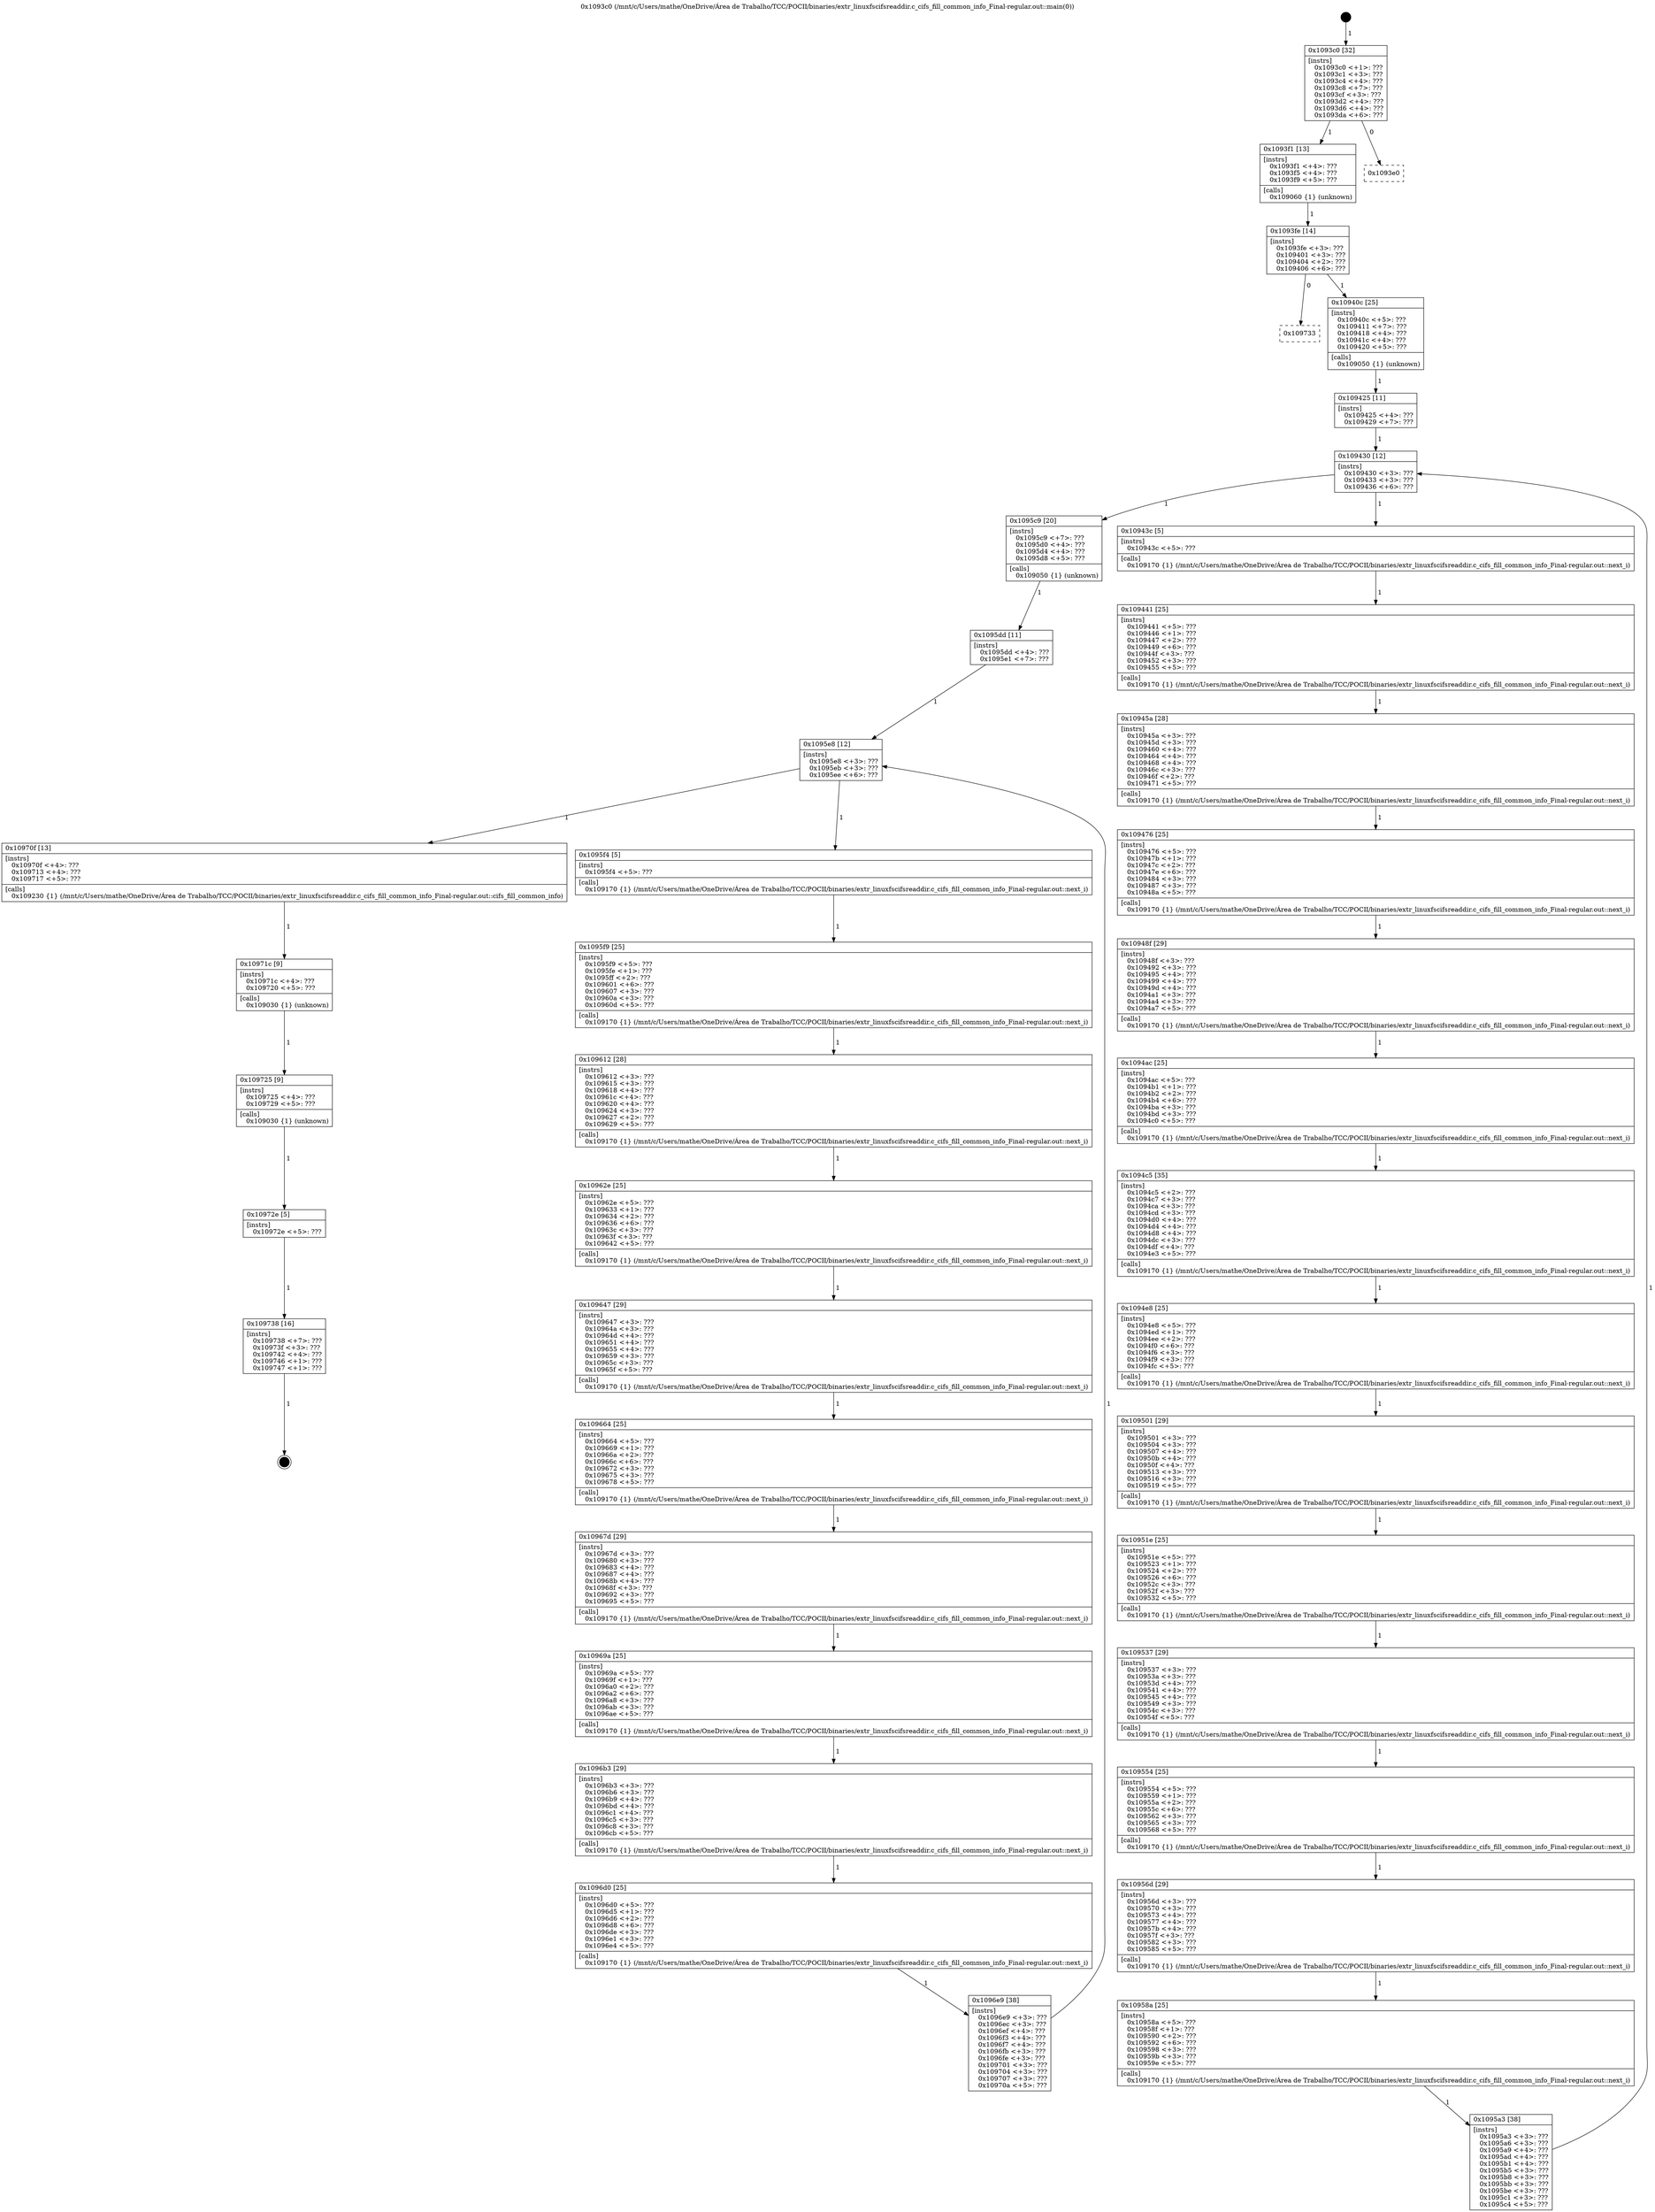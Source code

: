 digraph "0x1093c0" {
  label = "0x1093c0 (/mnt/c/Users/mathe/OneDrive/Área de Trabalho/TCC/POCII/binaries/extr_linuxfscifsreaddir.c_cifs_fill_common_info_Final-regular.out::main(0))"
  labelloc = "t"
  node[shape=record]

  Entry [label="",width=0.3,height=0.3,shape=circle,fillcolor=black,style=filled]
  "0x1093c0" [label="{
     0x1093c0 [32]\l
     | [instrs]\l
     &nbsp;&nbsp;0x1093c0 \<+1\>: ???\l
     &nbsp;&nbsp;0x1093c1 \<+3\>: ???\l
     &nbsp;&nbsp;0x1093c4 \<+4\>: ???\l
     &nbsp;&nbsp;0x1093c8 \<+7\>: ???\l
     &nbsp;&nbsp;0x1093cf \<+3\>: ???\l
     &nbsp;&nbsp;0x1093d2 \<+4\>: ???\l
     &nbsp;&nbsp;0x1093d6 \<+4\>: ???\l
     &nbsp;&nbsp;0x1093da \<+6\>: ???\l
  }"]
  "0x1093f1" [label="{
     0x1093f1 [13]\l
     | [instrs]\l
     &nbsp;&nbsp;0x1093f1 \<+4\>: ???\l
     &nbsp;&nbsp;0x1093f5 \<+4\>: ???\l
     &nbsp;&nbsp;0x1093f9 \<+5\>: ???\l
     | [calls]\l
     &nbsp;&nbsp;0x109060 \{1\} (unknown)\l
  }"]
  "0x1093e0" [label="{
     0x1093e0\l
  }", style=dashed]
  "0x1093fe" [label="{
     0x1093fe [14]\l
     | [instrs]\l
     &nbsp;&nbsp;0x1093fe \<+3\>: ???\l
     &nbsp;&nbsp;0x109401 \<+3\>: ???\l
     &nbsp;&nbsp;0x109404 \<+2\>: ???\l
     &nbsp;&nbsp;0x109406 \<+6\>: ???\l
  }"]
  "0x109733" [label="{
     0x109733\l
  }", style=dashed]
  "0x10940c" [label="{
     0x10940c [25]\l
     | [instrs]\l
     &nbsp;&nbsp;0x10940c \<+5\>: ???\l
     &nbsp;&nbsp;0x109411 \<+7\>: ???\l
     &nbsp;&nbsp;0x109418 \<+4\>: ???\l
     &nbsp;&nbsp;0x10941c \<+4\>: ???\l
     &nbsp;&nbsp;0x109420 \<+5\>: ???\l
     | [calls]\l
     &nbsp;&nbsp;0x109050 \{1\} (unknown)\l
  }"]
  Exit [label="",width=0.3,height=0.3,shape=circle,fillcolor=black,style=filled,peripheries=2]
  "0x109430" [label="{
     0x109430 [12]\l
     | [instrs]\l
     &nbsp;&nbsp;0x109430 \<+3\>: ???\l
     &nbsp;&nbsp;0x109433 \<+3\>: ???\l
     &nbsp;&nbsp;0x109436 \<+6\>: ???\l
  }"]
  "0x1095c9" [label="{
     0x1095c9 [20]\l
     | [instrs]\l
     &nbsp;&nbsp;0x1095c9 \<+7\>: ???\l
     &nbsp;&nbsp;0x1095d0 \<+4\>: ???\l
     &nbsp;&nbsp;0x1095d4 \<+4\>: ???\l
     &nbsp;&nbsp;0x1095d8 \<+5\>: ???\l
     | [calls]\l
     &nbsp;&nbsp;0x109050 \{1\} (unknown)\l
  }"]
  "0x10943c" [label="{
     0x10943c [5]\l
     | [instrs]\l
     &nbsp;&nbsp;0x10943c \<+5\>: ???\l
     | [calls]\l
     &nbsp;&nbsp;0x109170 \{1\} (/mnt/c/Users/mathe/OneDrive/Área de Trabalho/TCC/POCII/binaries/extr_linuxfscifsreaddir.c_cifs_fill_common_info_Final-regular.out::next_i)\l
  }"]
  "0x109441" [label="{
     0x109441 [25]\l
     | [instrs]\l
     &nbsp;&nbsp;0x109441 \<+5\>: ???\l
     &nbsp;&nbsp;0x109446 \<+1\>: ???\l
     &nbsp;&nbsp;0x109447 \<+2\>: ???\l
     &nbsp;&nbsp;0x109449 \<+6\>: ???\l
     &nbsp;&nbsp;0x10944f \<+3\>: ???\l
     &nbsp;&nbsp;0x109452 \<+3\>: ???\l
     &nbsp;&nbsp;0x109455 \<+5\>: ???\l
     | [calls]\l
     &nbsp;&nbsp;0x109170 \{1\} (/mnt/c/Users/mathe/OneDrive/Área de Trabalho/TCC/POCII/binaries/extr_linuxfscifsreaddir.c_cifs_fill_common_info_Final-regular.out::next_i)\l
  }"]
  "0x10945a" [label="{
     0x10945a [28]\l
     | [instrs]\l
     &nbsp;&nbsp;0x10945a \<+3\>: ???\l
     &nbsp;&nbsp;0x10945d \<+3\>: ???\l
     &nbsp;&nbsp;0x109460 \<+4\>: ???\l
     &nbsp;&nbsp;0x109464 \<+4\>: ???\l
     &nbsp;&nbsp;0x109468 \<+4\>: ???\l
     &nbsp;&nbsp;0x10946c \<+3\>: ???\l
     &nbsp;&nbsp;0x10946f \<+2\>: ???\l
     &nbsp;&nbsp;0x109471 \<+5\>: ???\l
     | [calls]\l
     &nbsp;&nbsp;0x109170 \{1\} (/mnt/c/Users/mathe/OneDrive/Área de Trabalho/TCC/POCII/binaries/extr_linuxfscifsreaddir.c_cifs_fill_common_info_Final-regular.out::next_i)\l
  }"]
  "0x109476" [label="{
     0x109476 [25]\l
     | [instrs]\l
     &nbsp;&nbsp;0x109476 \<+5\>: ???\l
     &nbsp;&nbsp;0x10947b \<+1\>: ???\l
     &nbsp;&nbsp;0x10947c \<+2\>: ???\l
     &nbsp;&nbsp;0x10947e \<+6\>: ???\l
     &nbsp;&nbsp;0x109484 \<+3\>: ???\l
     &nbsp;&nbsp;0x109487 \<+3\>: ???\l
     &nbsp;&nbsp;0x10948a \<+5\>: ???\l
     | [calls]\l
     &nbsp;&nbsp;0x109170 \{1\} (/mnt/c/Users/mathe/OneDrive/Área de Trabalho/TCC/POCII/binaries/extr_linuxfscifsreaddir.c_cifs_fill_common_info_Final-regular.out::next_i)\l
  }"]
  "0x10948f" [label="{
     0x10948f [29]\l
     | [instrs]\l
     &nbsp;&nbsp;0x10948f \<+3\>: ???\l
     &nbsp;&nbsp;0x109492 \<+3\>: ???\l
     &nbsp;&nbsp;0x109495 \<+4\>: ???\l
     &nbsp;&nbsp;0x109499 \<+4\>: ???\l
     &nbsp;&nbsp;0x10949d \<+4\>: ???\l
     &nbsp;&nbsp;0x1094a1 \<+3\>: ???\l
     &nbsp;&nbsp;0x1094a4 \<+3\>: ???\l
     &nbsp;&nbsp;0x1094a7 \<+5\>: ???\l
     | [calls]\l
     &nbsp;&nbsp;0x109170 \{1\} (/mnt/c/Users/mathe/OneDrive/Área de Trabalho/TCC/POCII/binaries/extr_linuxfscifsreaddir.c_cifs_fill_common_info_Final-regular.out::next_i)\l
  }"]
  "0x1094ac" [label="{
     0x1094ac [25]\l
     | [instrs]\l
     &nbsp;&nbsp;0x1094ac \<+5\>: ???\l
     &nbsp;&nbsp;0x1094b1 \<+1\>: ???\l
     &nbsp;&nbsp;0x1094b2 \<+2\>: ???\l
     &nbsp;&nbsp;0x1094b4 \<+6\>: ???\l
     &nbsp;&nbsp;0x1094ba \<+3\>: ???\l
     &nbsp;&nbsp;0x1094bd \<+3\>: ???\l
     &nbsp;&nbsp;0x1094c0 \<+5\>: ???\l
     | [calls]\l
     &nbsp;&nbsp;0x109170 \{1\} (/mnt/c/Users/mathe/OneDrive/Área de Trabalho/TCC/POCII/binaries/extr_linuxfscifsreaddir.c_cifs_fill_common_info_Final-regular.out::next_i)\l
  }"]
  "0x1094c5" [label="{
     0x1094c5 [35]\l
     | [instrs]\l
     &nbsp;&nbsp;0x1094c5 \<+2\>: ???\l
     &nbsp;&nbsp;0x1094c7 \<+3\>: ???\l
     &nbsp;&nbsp;0x1094ca \<+3\>: ???\l
     &nbsp;&nbsp;0x1094cd \<+3\>: ???\l
     &nbsp;&nbsp;0x1094d0 \<+4\>: ???\l
     &nbsp;&nbsp;0x1094d4 \<+4\>: ???\l
     &nbsp;&nbsp;0x1094d8 \<+4\>: ???\l
     &nbsp;&nbsp;0x1094dc \<+3\>: ???\l
     &nbsp;&nbsp;0x1094df \<+4\>: ???\l
     &nbsp;&nbsp;0x1094e3 \<+5\>: ???\l
     | [calls]\l
     &nbsp;&nbsp;0x109170 \{1\} (/mnt/c/Users/mathe/OneDrive/Área de Trabalho/TCC/POCII/binaries/extr_linuxfscifsreaddir.c_cifs_fill_common_info_Final-regular.out::next_i)\l
  }"]
  "0x1094e8" [label="{
     0x1094e8 [25]\l
     | [instrs]\l
     &nbsp;&nbsp;0x1094e8 \<+5\>: ???\l
     &nbsp;&nbsp;0x1094ed \<+1\>: ???\l
     &nbsp;&nbsp;0x1094ee \<+2\>: ???\l
     &nbsp;&nbsp;0x1094f0 \<+6\>: ???\l
     &nbsp;&nbsp;0x1094f6 \<+3\>: ???\l
     &nbsp;&nbsp;0x1094f9 \<+3\>: ???\l
     &nbsp;&nbsp;0x1094fc \<+5\>: ???\l
     | [calls]\l
     &nbsp;&nbsp;0x109170 \{1\} (/mnt/c/Users/mathe/OneDrive/Área de Trabalho/TCC/POCII/binaries/extr_linuxfscifsreaddir.c_cifs_fill_common_info_Final-regular.out::next_i)\l
  }"]
  "0x109501" [label="{
     0x109501 [29]\l
     | [instrs]\l
     &nbsp;&nbsp;0x109501 \<+3\>: ???\l
     &nbsp;&nbsp;0x109504 \<+3\>: ???\l
     &nbsp;&nbsp;0x109507 \<+4\>: ???\l
     &nbsp;&nbsp;0x10950b \<+4\>: ???\l
     &nbsp;&nbsp;0x10950f \<+4\>: ???\l
     &nbsp;&nbsp;0x109513 \<+3\>: ???\l
     &nbsp;&nbsp;0x109516 \<+3\>: ???\l
     &nbsp;&nbsp;0x109519 \<+5\>: ???\l
     | [calls]\l
     &nbsp;&nbsp;0x109170 \{1\} (/mnt/c/Users/mathe/OneDrive/Área de Trabalho/TCC/POCII/binaries/extr_linuxfscifsreaddir.c_cifs_fill_common_info_Final-regular.out::next_i)\l
  }"]
  "0x10951e" [label="{
     0x10951e [25]\l
     | [instrs]\l
     &nbsp;&nbsp;0x10951e \<+5\>: ???\l
     &nbsp;&nbsp;0x109523 \<+1\>: ???\l
     &nbsp;&nbsp;0x109524 \<+2\>: ???\l
     &nbsp;&nbsp;0x109526 \<+6\>: ???\l
     &nbsp;&nbsp;0x10952c \<+3\>: ???\l
     &nbsp;&nbsp;0x10952f \<+3\>: ???\l
     &nbsp;&nbsp;0x109532 \<+5\>: ???\l
     | [calls]\l
     &nbsp;&nbsp;0x109170 \{1\} (/mnt/c/Users/mathe/OneDrive/Área de Trabalho/TCC/POCII/binaries/extr_linuxfscifsreaddir.c_cifs_fill_common_info_Final-regular.out::next_i)\l
  }"]
  "0x109537" [label="{
     0x109537 [29]\l
     | [instrs]\l
     &nbsp;&nbsp;0x109537 \<+3\>: ???\l
     &nbsp;&nbsp;0x10953a \<+3\>: ???\l
     &nbsp;&nbsp;0x10953d \<+4\>: ???\l
     &nbsp;&nbsp;0x109541 \<+4\>: ???\l
     &nbsp;&nbsp;0x109545 \<+4\>: ???\l
     &nbsp;&nbsp;0x109549 \<+3\>: ???\l
     &nbsp;&nbsp;0x10954c \<+3\>: ???\l
     &nbsp;&nbsp;0x10954f \<+5\>: ???\l
     | [calls]\l
     &nbsp;&nbsp;0x109170 \{1\} (/mnt/c/Users/mathe/OneDrive/Área de Trabalho/TCC/POCII/binaries/extr_linuxfscifsreaddir.c_cifs_fill_common_info_Final-regular.out::next_i)\l
  }"]
  "0x109554" [label="{
     0x109554 [25]\l
     | [instrs]\l
     &nbsp;&nbsp;0x109554 \<+5\>: ???\l
     &nbsp;&nbsp;0x109559 \<+1\>: ???\l
     &nbsp;&nbsp;0x10955a \<+2\>: ???\l
     &nbsp;&nbsp;0x10955c \<+6\>: ???\l
     &nbsp;&nbsp;0x109562 \<+3\>: ???\l
     &nbsp;&nbsp;0x109565 \<+3\>: ???\l
     &nbsp;&nbsp;0x109568 \<+5\>: ???\l
     | [calls]\l
     &nbsp;&nbsp;0x109170 \{1\} (/mnt/c/Users/mathe/OneDrive/Área de Trabalho/TCC/POCII/binaries/extr_linuxfscifsreaddir.c_cifs_fill_common_info_Final-regular.out::next_i)\l
  }"]
  "0x10956d" [label="{
     0x10956d [29]\l
     | [instrs]\l
     &nbsp;&nbsp;0x10956d \<+3\>: ???\l
     &nbsp;&nbsp;0x109570 \<+3\>: ???\l
     &nbsp;&nbsp;0x109573 \<+4\>: ???\l
     &nbsp;&nbsp;0x109577 \<+4\>: ???\l
     &nbsp;&nbsp;0x10957b \<+4\>: ???\l
     &nbsp;&nbsp;0x10957f \<+3\>: ???\l
     &nbsp;&nbsp;0x109582 \<+3\>: ???\l
     &nbsp;&nbsp;0x109585 \<+5\>: ???\l
     | [calls]\l
     &nbsp;&nbsp;0x109170 \{1\} (/mnt/c/Users/mathe/OneDrive/Área de Trabalho/TCC/POCII/binaries/extr_linuxfscifsreaddir.c_cifs_fill_common_info_Final-regular.out::next_i)\l
  }"]
  "0x10958a" [label="{
     0x10958a [25]\l
     | [instrs]\l
     &nbsp;&nbsp;0x10958a \<+5\>: ???\l
     &nbsp;&nbsp;0x10958f \<+1\>: ???\l
     &nbsp;&nbsp;0x109590 \<+2\>: ???\l
     &nbsp;&nbsp;0x109592 \<+6\>: ???\l
     &nbsp;&nbsp;0x109598 \<+3\>: ???\l
     &nbsp;&nbsp;0x10959b \<+3\>: ???\l
     &nbsp;&nbsp;0x10959e \<+5\>: ???\l
     | [calls]\l
     &nbsp;&nbsp;0x109170 \{1\} (/mnt/c/Users/mathe/OneDrive/Área de Trabalho/TCC/POCII/binaries/extr_linuxfscifsreaddir.c_cifs_fill_common_info_Final-regular.out::next_i)\l
  }"]
  "0x1095a3" [label="{
     0x1095a3 [38]\l
     | [instrs]\l
     &nbsp;&nbsp;0x1095a3 \<+3\>: ???\l
     &nbsp;&nbsp;0x1095a6 \<+3\>: ???\l
     &nbsp;&nbsp;0x1095a9 \<+4\>: ???\l
     &nbsp;&nbsp;0x1095ad \<+4\>: ???\l
     &nbsp;&nbsp;0x1095b1 \<+4\>: ???\l
     &nbsp;&nbsp;0x1095b5 \<+3\>: ???\l
     &nbsp;&nbsp;0x1095b8 \<+3\>: ???\l
     &nbsp;&nbsp;0x1095bb \<+3\>: ???\l
     &nbsp;&nbsp;0x1095be \<+3\>: ???\l
     &nbsp;&nbsp;0x1095c1 \<+3\>: ???\l
     &nbsp;&nbsp;0x1095c4 \<+5\>: ???\l
  }"]
  "0x109425" [label="{
     0x109425 [11]\l
     | [instrs]\l
     &nbsp;&nbsp;0x109425 \<+4\>: ???\l
     &nbsp;&nbsp;0x109429 \<+7\>: ???\l
  }"]
  "0x1095e8" [label="{
     0x1095e8 [12]\l
     | [instrs]\l
     &nbsp;&nbsp;0x1095e8 \<+3\>: ???\l
     &nbsp;&nbsp;0x1095eb \<+3\>: ???\l
     &nbsp;&nbsp;0x1095ee \<+6\>: ???\l
  }"]
  "0x10970f" [label="{
     0x10970f [13]\l
     | [instrs]\l
     &nbsp;&nbsp;0x10970f \<+4\>: ???\l
     &nbsp;&nbsp;0x109713 \<+4\>: ???\l
     &nbsp;&nbsp;0x109717 \<+5\>: ???\l
     | [calls]\l
     &nbsp;&nbsp;0x109230 \{1\} (/mnt/c/Users/mathe/OneDrive/Área de Trabalho/TCC/POCII/binaries/extr_linuxfscifsreaddir.c_cifs_fill_common_info_Final-regular.out::cifs_fill_common_info)\l
  }"]
  "0x1095f4" [label="{
     0x1095f4 [5]\l
     | [instrs]\l
     &nbsp;&nbsp;0x1095f4 \<+5\>: ???\l
     | [calls]\l
     &nbsp;&nbsp;0x109170 \{1\} (/mnt/c/Users/mathe/OneDrive/Área de Trabalho/TCC/POCII/binaries/extr_linuxfscifsreaddir.c_cifs_fill_common_info_Final-regular.out::next_i)\l
  }"]
  "0x1095f9" [label="{
     0x1095f9 [25]\l
     | [instrs]\l
     &nbsp;&nbsp;0x1095f9 \<+5\>: ???\l
     &nbsp;&nbsp;0x1095fe \<+1\>: ???\l
     &nbsp;&nbsp;0x1095ff \<+2\>: ???\l
     &nbsp;&nbsp;0x109601 \<+6\>: ???\l
     &nbsp;&nbsp;0x109607 \<+3\>: ???\l
     &nbsp;&nbsp;0x10960a \<+3\>: ???\l
     &nbsp;&nbsp;0x10960d \<+5\>: ???\l
     | [calls]\l
     &nbsp;&nbsp;0x109170 \{1\} (/mnt/c/Users/mathe/OneDrive/Área de Trabalho/TCC/POCII/binaries/extr_linuxfscifsreaddir.c_cifs_fill_common_info_Final-regular.out::next_i)\l
  }"]
  "0x109612" [label="{
     0x109612 [28]\l
     | [instrs]\l
     &nbsp;&nbsp;0x109612 \<+3\>: ???\l
     &nbsp;&nbsp;0x109615 \<+3\>: ???\l
     &nbsp;&nbsp;0x109618 \<+4\>: ???\l
     &nbsp;&nbsp;0x10961c \<+4\>: ???\l
     &nbsp;&nbsp;0x109620 \<+4\>: ???\l
     &nbsp;&nbsp;0x109624 \<+3\>: ???\l
     &nbsp;&nbsp;0x109627 \<+2\>: ???\l
     &nbsp;&nbsp;0x109629 \<+5\>: ???\l
     | [calls]\l
     &nbsp;&nbsp;0x109170 \{1\} (/mnt/c/Users/mathe/OneDrive/Área de Trabalho/TCC/POCII/binaries/extr_linuxfscifsreaddir.c_cifs_fill_common_info_Final-regular.out::next_i)\l
  }"]
  "0x10962e" [label="{
     0x10962e [25]\l
     | [instrs]\l
     &nbsp;&nbsp;0x10962e \<+5\>: ???\l
     &nbsp;&nbsp;0x109633 \<+1\>: ???\l
     &nbsp;&nbsp;0x109634 \<+2\>: ???\l
     &nbsp;&nbsp;0x109636 \<+6\>: ???\l
     &nbsp;&nbsp;0x10963c \<+3\>: ???\l
     &nbsp;&nbsp;0x10963f \<+3\>: ???\l
     &nbsp;&nbsp;0x109642 \<+5\>: ???\l
     | [calls]\l
     &nbsp;&nbsp;0x109170 \{1\} (/mnt/c/Users/mathe/OneDrive/Área de Trabalho/TCC/POCII/binaries/extr_linuxfscifsreaddir.c_cifs_fill_common_info_Final-regular.out::next_i)\l
  }"]
  "0x109647" [label="{
     0x109647 [29]\l
     | [instrs]\l
     &nbsp;&nbsp;0x109647 \<+3\>: ???\l
     &nbsp;&nbsp;0x10964a \<+3\>: ???\l
     &nbsp;&nbsp;0x10964d \<+4\>: ???\l
     &nbsp;&nbsp;0x109651 \<+4\>: ???\l
     &nbsp;&nbsp;0x109655 \<+4\>: ???\l
     &nbsp;&nbsp;0x109659 \<+3\>: ???\l
     &nbsp;&nbsp;0x10965c \<+3\>: ???\l
     &nbsp;&nbsp;0x10965f \<+5\>: ???\l
     | [calls]\l
     &nbsp;&nbsp;0x109170 \{1\} (/mnt/c/Users/mathe/OneDrive/Área de Trabalho/TCC/POCII/binaries/extr_linuxfscifsreaddir.c_cifs_fill_common_info_Final-regular.out::next_i)\l
  }"]
  "0x109664" [label="{
     0x109664 [25]\l
     | [instrs]\l
     &nbsp;&nbsp;0x109664 \<+5\>: ???\l
     &nbsp;&nbsp;0x109669 \<+1\>: ???\l
     &nbsp;&nbsp;0x10966a \<+2\>: ???\l
     &nbsp;&nbsp;0x10966c \<+6\>: ???\l
     &nbsp;&nbsp;0x109672 \<+3\>: ???\l
     &nbsp;&nbsp;0x109675 \<+3\>: ???\l
     &nbsp;&nbsp;0x109678 \<+5\>: ???\l
     | [calls]\l
     &nbsp;&nbsp;0x109170 \{1\} (/mnt/c/Users/mathe/OneDrive/Área de Trabalho/TCC/POCII/binaries/extr_linuxfscifsreaddir.c_cifs_fill_common_info_Final-regular.out::next_i)\l
  }"]
  "0x10967d" [label="{
     0x10967d [29]\l
     | [instrs]\l
     &nbsp;&nbsp;0x10967d \<+3\>: ???\l
     &nbsp;&nbsp;0x109680 \<+3\>: ???\l
     &nbsp;&nbsp;0x109683 \<+4\>: ???\l
     &nbsp;&nbsp;0x109687 \<+4\>: ???\l
     &nbsp;&nbsp;0x10968b \<+4\>: ???\l
     &nbsp;&nbsp;0x10968f \<+3\>: ???\l
     &nbsp;&nbsp;0x109692 \<+3\>: ???\l
     &nbsp;&nbsp;0x109695 \<+5\>: ???\l
     | [calls]\l
     &nbsp;&nbsp;0x109170 \{1\} (/mnt/c/Users/mathe/OneDrive/Área de Trabalho/TCC/POCII/binaries/extr_linuxfscifsreaddir.c_cifs_fill_common_info_Final-regular.out::next_i)\l
  }"]
  "0x10969a" [label="{
     0x10969a [25]\l
     | [instrs]\l
     &nbsp;&nbsp;0x10969a \<+5\>: ???\l
     &nbsp;&nbsp;0x10969f \<+1\>: ???\l
     &nbsp;&nbsp;0x1096a0 \<+2\>: ???\l
     &nbsp;&nbsp;0x1096a2 \<+6\>: ???\l
     &nbsp;&nbsp;0x1096a8 \<+3\>: ???\l
     &nbsp;&nbsp;0x1096ab \<+3\>: ???\l
     &nbsp;&nbsp;0x1096ae \<+5\>: ???\l
     | [calls]\l
     &nbsp;&nbsp;0x109170 \{1\} (/mnt/c/Users/mathe/OneDrive/Área de Trabalho/TCC/POCII/binaries/extr_linuxfscifsreaddir.c_cifs_fill_common_info_Final-regular.out::next_i)\l
  }"]
  "0x1096b3" [label="{
     0x1096b3 [29]\l
     | [instrs]\l
     &nbsp;&nbsp;0x1096b3 \<+3\>: ???\l
     &nbsp;&nbsp;0x1096b6 \<+3\>: ???\l
     &nbsp;&nbsp;0x1096b9 \<+4\>: ???\l
     &nbsp;&nbsp;0x1096bd \<+4\>: ???\l
     &nbsp;&nbsp;0x1096c1 \<+4\>: ???\l
     &nbsp;&nbsp;0x1096c5 \<+3\>: ???\l
     &nbsp;&nbsp;0x1096c8 \<+3\>: ???\l
     &nbsp;&nbsp;0x1096cb \<+5\>: ???\l
     | [calls]\l
     &nbsp;&nbsp;0x109170 \{1\} (/mnt/c/Users/mathe/OneDrive/Área de Trabalho/TCC/POCII/binaries/extr_linuxfscifsreaddir.c_cifs_fill_common_info_Final-regular.out::next_i)\l
  }"]
  "0x1096d0" [label="{
     0x1096d0 [25]\l
     | [instrs]\l
     &nbsp;&nbsp;0x1096d0 \<+5\>: ???\l
     &nbsp;&nbsp;0x1096d5 \<+1\>: ???\l
     &nbsp;&nbsp;0x1096d6 \<+2\>: ???\l
     &nbsp;&nbsp;0x1096d8 \<+6\>: ???\l
     &nbsp;&nbsp;0x1096de \<+3\>: ???\l
     &nbsp;&nbsp;0x1096e1 \<+3\>: ???\l
     &nbsp;&nbsp;0x1096e4 \<+5\>: ???\l
     | [calls]\l
     &nbsp;&nbsp;0x109170 \{1\} (/mnt/c/Users/mathe/OneDrive/Área de Trabalho/TCC/POCII/binaries/extr_linuxfscifsreaddir.c_cifs_fill_common_info_Final-regular.out::next_i)\l
  }"]
  "0x1096e9" [label="{
     0x1096e9 [38]\l
     | [instrs]\l
     &nbsp;&nbsp;0x1096e9 \<+3\>: ???\l
     &nbsp;&nbsp;0x1096ec \<+3\>: ???\l
     &nbsp;&nbsp;0x1096ef \<+4\>: ???\l
     &nbsp;&nbsp;0x1096f3 \<+4\>: ???\l
     &nbsp;&nbsp;0x1096f7 \<+4\>: ???\l
     &nbsp;&nbsp;0x1096fb \<+3\>: ???\l
     &nbsp;&nbsp;0x1096fe \<+3\>: ???\l
     &nbsp;&nbsp;0x109701 \<+3\>: ???\l
     &nbsp;&nbsp;0x109704 \<+3\>: ???\l
     &nbsp;&nbsp;0x109707 \<+3\>: ???\l
     &nbsp;&nbsp;0x10970a \<+5\>: ???\l
  }"]
  "0x1095dd" [label="{
     0x1095dd [11]\l
     | [instrs]\l
     &nbsp;&nbsp;0x1095dd \<+4\>: ???\l
     &nbsp;&nbsp;0x1095e1 \<+7\>: ???\l
  }"]
  "0x10971c" [label="{
     0x10971c [9]\l
     | [instrs]\l
     &nbsp;&nbsp;0x10971c \<+4\>: ???\l
     &nbsp;&nbsp;0x109720 \<+5\>: ???\l
     | [calls]\l
     &nbsp;&nbsp;0x109030 \{1\} (unknown)\l
  }"]
  "0x109725" [label="{
     0x109725 [9]\l
     | [instrs]\l
     &nbsp;&nbsp;0x109725 \<+4\>: ???\l
     &nbsp;&nbsp;0x109729 \<+5\>: ???\l
     | [calls]\l
     &nbsp;&nbsp;0x109030 \{1\} (unknown)\l
  }"]
  "0x10972e" [label="{
     0x10972e [5]\l
     | [instrs]\l
     &nbsp;&nbsp;0x10972e \<+5\>: ???\l
  }"]
  "0x109738" [label="{
     0x109738 [16]\l
     | [instrs]\l
     &nbsp;&nbsp;0x109738 \<+7\>: ???\l
     &nbsp;&nbsp;0x10973f \<+3\>: ???\l
     &nbsp;&nbsp;0x109742 \<+4\>: ???\l
     &nbsp;&nbsp;0x109746 \<+1\>: ???\l
     &nbsp;&nbsp;0x109747 \<+1\>: ???\l
  }"]
  Entry -> "0x1093c0" [label=" 1"]
  "0x1093c0" -> "0x1093f1" [label=" 1"]
  "0x1093c0" -> "0x1093e0" [label=" 0"]
  "0x1093f1" -> "0x1093fe" [label=" 1"]
  "0x1093fe" -> "0x109733" [label=" 0"]
  "0x1093fe" -> "0x10940c" [label=" 1"]
  "0x109738" -> Exit [label=" 1"]
  "0x10940c" -> "0x109425" [label=" 1"]
  "0x109430" -> "0x1095c9" [label=" 1"]
  "0x109430" -> "0x10943c" [label=" 1"]
  "0x10943c" -> "0x109441" [label=" 1"]
  "0x109441" -> "0x10945a" [label=" 1"]
  "0x10945a" -> "0x109476" [label=" 1"]
  "0x109476" -> "0x10948f" [label=" 1"]
  "0x10948f" -> "0x1094ac" [label=" 1"]
  "0x1094ac" -> "0x1094c5" [label=" 1"]
  "0x1094c5" -> "0x1094e8" [label=" 1"]
  "0x1094e8" -> "0x109501" [label=" 1"]
  "0x109501" -> "0x10951e" [label=" 1"]
  "0x10951e" -> "0x109537" [label=" 1"]
  "0x109537" -> "0x109554" [label=" 1"]
  "0x109554" -> "0x10956d" [label=" 1"]
  "0x10956d" -> "0x10958a" [label=" 1"]
  "0x10958a" -> "0x1095a3" [label=" 1"]
  "0x109425" -> "0x109430" [label=" 1"]
  "0x1095a3" -> "0x109430" [label=" 1"]
  "0x1095c9" -> "0x1095dd" [label=" 1"]
  "0x1095e8" -> "0x10970f" [label=" 1"]
  "0x1095e8" -> "0x1095f4" [label=" 1"]
  "0x1095f4" -> "0x1095f9" [label=" 1"]
  "0x1095f9" -> "0x109612" [label=" 1"]
  "0x109612" -> "0x10962e" [label=" 1"]
  "0x10962e" -> "0x109647" [label=" 1"]
  "0x109647" -> "0x109664" [label=" 1"]
  "0x109664" -> "0x10967d" [label=" 1"]
  "0x10967d" -> "0x10969a" [label=" 1"]
  "0x10969a" -> "0x1096b3" [label=" 1"]
  "0x1096b3" -> "0x1096d0" [label=" 1"]
  "0x1096d0" -> "0x1096e9" [label=" 1"]
  "0x1095dd" -> "0x1095e8" [label=" 1"]
  "0x1096e9" -> "0x1095e8" [label=" 1"]
  "0x10970f" -> "0x10971c" [label=" 1"]
  "0x10971c" -> "0x109725" [label=" 1"]
  "0x109725" -> "0x10972e" [label=" 1"]
  "0x10972e" -> "0x109738" [label=" 1"]
}
